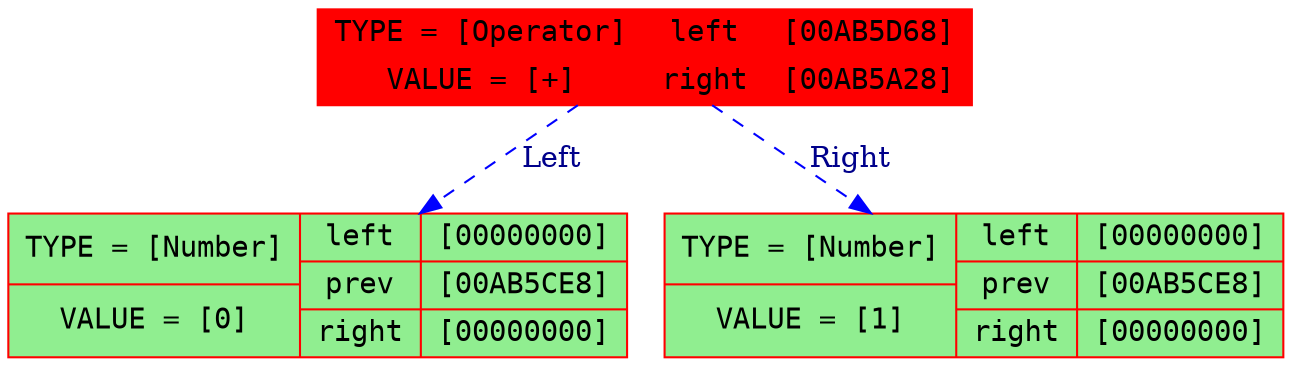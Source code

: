 digraph differenciator {
node [color = Red, fontname = Courier, style = filled, shape=record, fillcolor = purple]
edge [color = Blue, style=dashed]
"00AB5A28" [label = "{<f0> TYPE = [Number] | VALUE = [0]}| {<f1> left| <here> prev| right}| {<f2> [00000000]| [00AB5CE8]| [00000000]}",style = filled, fillcolor = lightgreen] 
"00AB5CE8" -> "00AB5A28" [label="Left", fontcolor=darkblue]
"00AB5D68" [label = "{<f0> TYPE = [Number] | VALUE = [1]}| {<f1> left| <here> prev| right}| {<f2> [00000000]| [00AB5CE8]| [00000000]}",style = filled, fillcolor = lightgreen] 
"00AB5CE8" -> "00AB5D68" [label="Right", fontcolor=darkblue]
"00AB5CE8" [label = "{<f0> TYPE = [Operator] | VALUE = [+]}| {<f1> left| right}| {<f2> [00AB5D68]| [00AB5A28]}",style = filled, fillcolor = red] 
}
